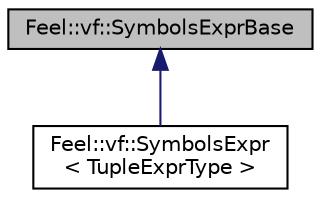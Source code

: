 digraph "Feel::vf::SymbolsExprBase"
{
 // LATEX_PDF_SIZE
  edge [fontname="Helvetica",fontsize="10",labelfontname="Helvetica",labelfontsize="10"];
  node [fontname="Helvetica",fontsize="10",shape=record];
  Node1 [label="Feel::vf::SymbolsExprBase",height=0.2,width=0.4,color="black", fillcolor="grey75", style="filled", fontcolor="black",tooltip=" "];
  Node1 -> Node2 [dir="back",color="midnightblue",fontsize="10",style="solid",fontname="Helvetica"];
  Node2 [label="Feel::vf::SymbolsExpr\l\< TupleExprType \>",height=0.2,width=0.4,color="black", fillcolor="white", style="filled",URL="$structFeel_1_1vf_1_1SymbolsExpr.html",tooltip="store set of SymbolExpr object into a hana::tuple"];
}
